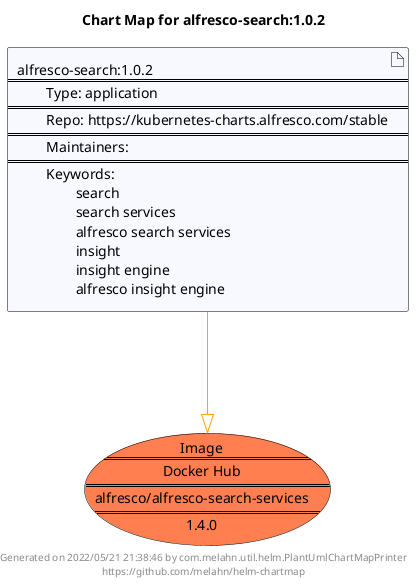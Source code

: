 @startuml
skinparam linetype ortho
skinparam backgroundColor white
skinparam usecaseBorderColor black
skinparam usecaseArrowColor LightSlateGray
skinparam artifactBorderColor black
skinparam artifactArrowColor LightSlateGray

title Chart Map for alfresco-search:1.0.2

'There is one referenced Helm Chart
artifact "alfresco-search:1.0.2\n====\n\tType: application\n====\n\tRepo: https://kubernetes-charts.alfresco.com/stable\n====\n\tMaintainers: \n====\n\tKeywords: \n\t\tsearch\n\t\tsearch services\n\t\talfresco search services\n\t\tinsight\n\t\tinsight engine\n\t\talfresco insight engine" as alfresco_search_1_0_2 #GhostWhite

'There is one referenced Docker Image
usecase "Image\n====\nDocker Hub\n====\nalfresco/alfresco-search-services\n====\n1.4.0" as alfresco_alfresco_search_services_1_4_0 #Coral

'Chart Dependencies
alfresco_search_1_0_2--[#orange]-|>alfresco_alfresco_search_services_1_4_0

center footer Generated on 2022/05/21 21:38:46 by com.melahn.util.helm.PlantUmlChartMapPrinter\nhttps://github.com/melahn/helm-chartmap
@enduml

